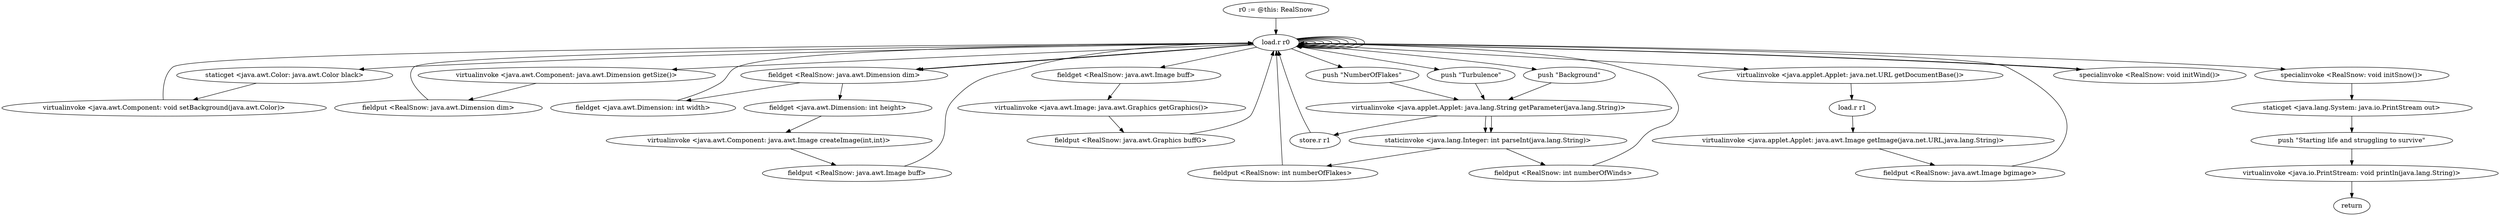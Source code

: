 digraph "" {
    "r0 := @this: RealSnow"
    "load.r r0"
    "r0 := @this: RealSnow"->"load.r r0";
    "staticget <java.awt.Color: java.awt.Color black>"
    "load.r r0"->"staticget <java.awt.Color: java.awt.Color black>";
    "virtualinvoke <java.awt.Component: void setBackground(java.awt.Color)>"
    "staticget <java.awt.Color: java.awt.Color black>"->"virtualinvoke <java.awt.Component: void setBackground(java.awt.Color)>";
    "virtualinvoke <java.awt.Component: void setBackground(java.awt.Color)>"->"load.r r0";
    "load.r r0"->"load.r r0";
    "virtualinvoke <java.awt.Component: java.awt.Dimension getSize()>"
    "load.r r0"->"virtualinvoke <java.awt.Component: java.awt.Dimension getSize()>";
    "fieldput <RealSnow: java.awt.Dimension dim>"
    "virtualinvoke <java.awt.Component: java.awt.Dimension getSize()>"->"fieldput <RealSnow: java.awt.Dimension dim>";
    "fieldput <RealSnow: java.awt.Dimension dim>"->"load.r r0";
    "load.r r0"->"load.r r0";
    "load.r r0"->"load.r r0";
    "fieldget <RealSnow: java.awt.Dimension dim>"
    "load.r r0"->"fieldget <RealSnow: java.awt.Dimension dim>";
    "fieldget <java.awt.Dimension: int width>"
    "fieldget <RealSnow: java.awt.Dimension dim>"->"fieldget <java.awt.Dimension: int width>";
    "fieldget <java.awt.Dimension: int width>"->"load.r r0";
    "load.r r0"->"fieldget <RealSnow: java.awt.Dimension dim>";
    "fieldget <java.awt.Dimension: int height>"
    "fieldget <RealSnow: java.awt.Dimension dim>"->"fieldget <java.awt.Dimension: int height>";
    "virtualinvoke <java.awt.Component: java.awt.Image createImage(int,int)>"
    "fieldget <java.awt.Dimension: int height>"->"virtualinvoke <java.awt.Component: java.awt.Image createImage(int,int)>";
    "fieldput <RealSnow: java.awt.Image buff>"
    "virtualinvoke <java.awt.Component: java.awt.Image createImage(int,int)>"->"fieldput <RealSnow: java.awt.Image buff>";
    "fieldput <RealSnow: java.awt.Image buff>"->"load.r r0";
    "load.r r0"->"load.r r0";
    "fieldget <RealSnow: java.awt.Image buff>"
    "load.r r0"->"fieldget <RealSnow: java.awt.Image buff>";
    "virtualinvoke <java.awt.Image: java.awt.Graphics getGraphics()>"
    "fieldget <RealSnow: java.awt.Image buff>"->"virtualinvoke <java.awt.Image: java.awt.Graphics getGraphics()>";
    "fieldput <RealSnow: java.awt.Graphics buffG>"
    "virtualinvoke <java.awt.Image: java.awt.Graphics getGraphics()>"->"fieldput <RealSnow: java.awt.Graphics buffG>";
    "fieldput <RealSnow: java.awt.Graphics buffG>"->"load.r r0";
    "load.r r0"->"load.r r0";
    "load.r r0"->"load.r r0";
    "push \"Background\""
    "load.r r0"->"push \"Background\"";
    "virtualinvoke <java.applet.Applet: java.lang.String getParameter(java.lang.String)>"
    "push \"Background\""->"virtualinvoke <java.applet.Applet: java.lang.String getParameter(java.lang.String)>";
    "store.r r1"
    "virtualinvoke <java.applet.Applet: java.lang.String getParameter(java.lang.String)>"->"store.r r1";
    "store.r r1"->"load.r r0";
    "load.r r0"->"load.r r0";
    "push \"NumberOfFlakes\""
    "load.r r0"->"push \"NumberOfFlakes\"";
    "push \"NumberOfFlakes\""->"virtualinvoke <java.applet.Applet: java.lang.String getParameter(java.lang.String)>";
    "staticinvoke <java.lang.Integer: int parseInt(java.lang.String)>"
    "virtualinvoke <java.applet.Applet: java.lang.String getParameter(java.lang.String)>"->"staticinvoke <java.lang.Integer: int parseInt(java.lang.String)>";
    "fieldput <RealSnow: int numberOfFlakes>"
    "staticinvoke <java.lang.Integer: int parseInt(java.lang.String)>"->"fieldput <RealSnow: int numberOfFlakes>";
    "fieldput <RealSnow: int numberOfFlakes>"->"load.r r0";
    "load.r r0"->"load.r r0";
    "push \"Turbulence\""
    "load.r r0"->"push \"Turbulence\"";
    "push \"Turbulence\""->"virtualinvoke <java.applet.Applet: java.lang.String getParameter(java.lang.String)>";
    "virtualinvoke <java.applet.Applet: java.lang.String getParameter(java.lang.String)>"->"staticinvoke <java.lang.Integer: int parseInt(java.lang.String)>";
    "fieldput <RealSnow: int numberOfWinds>"
    "staticinvoke <java.lang.Integer: int parseInt(java.lang.String)>"->"fieldput <RealSnow: int numberOfWinds>";
    "fieldput <RealSnow: int numberOfWinds>"->"load.r r0";
    "virtualinvoke <java.applet.Applet: java.net.URL getDocumentBase()>"
    "load.r r0"->"virtualinvoke <java.applet.Applet: java.net.URL getDocumentBase()>";
    "load.r r1"
    "virtualinvoke <java.applet.Applet: java.net.URL getDocumentBase()>"->"load.r r1";
    "virtualinvoke <java.applet.Applet: java.awt.Image getImage(java.net.URL,java.lang.String)>"
    "load.r r1"->"virtualinvoke <java.applet.Applet: java.awt.Image getImage(java.net.URL,java.lang.String)>";
    "fieldput <RealSnow: java.awt.Image bgimage>"
    "virtualinvoke <java.applet.Applet: java.awt.Image getImage(java.net.URL,java.lang.String)>"->"fieldput <RealSnow: java.awt.Image bgimage>";
    "fieldput <RealSnow: java.awt.Image bgimage>"->"load.r r0";
    "specialinvoke <RealSnow: void initWind()>"
    "load.r r0"->"specialinvoke <RealSnow: void initWind()>";
    "specialinvoke <RealSnow: void initWind()>"->"load.r r0";
    "specialinvoke <RealSnow: void initSnow()>"
    "load.r r0"->"specialinvoke <RealSnow: void initSnow()>";
    "staticget <java.lang.System: java.io.PrintStream out>"
    "specialinvoke <RealSnow: void initSnow()>"->"staticget <java.lang.System: java.io.PrintStream out>";
    "push \"Starting life and struggling to survive\""
    "staticget <java.lang.System: java.io.PrintStream out>"->"push \"Starting life and struggling to survive\"";
    "virtualinvoke <java.io.PrintStream: void println(java.lang.String)>"
    "push \"Starting life and struggling to survive\""->"virtualinvoke <java.io.PrintStream: void println(java.lang.String)>";
    "return"
    "virtualinvoke <java.io.PrintStream: void println(java.lang.String)>"->"return";
}
